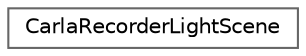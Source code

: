 digraph "类继承关系图"
{
 // INTERACTIVE_SVG=YES
 // LATEX_PDF_SIZE
  bgcolor="transparent";
  edge [fontname=Helvetica,fontsize=10,labelfontname=Helvetica,labelfontsize=10];
  node [fontname=Helvetica,fontsize=10,shape=box,height=0.2,width=0.4];
  rankdir="LR";
  Node0 [id="Node000000",label="CarlaRecorderLightScene",height=0.2,width=0.4,color="grey40", fillcolor="white", style="filled",URL="$d0/db0/structCarlaRecorderLightScene.html",tooltip=" "];
}

